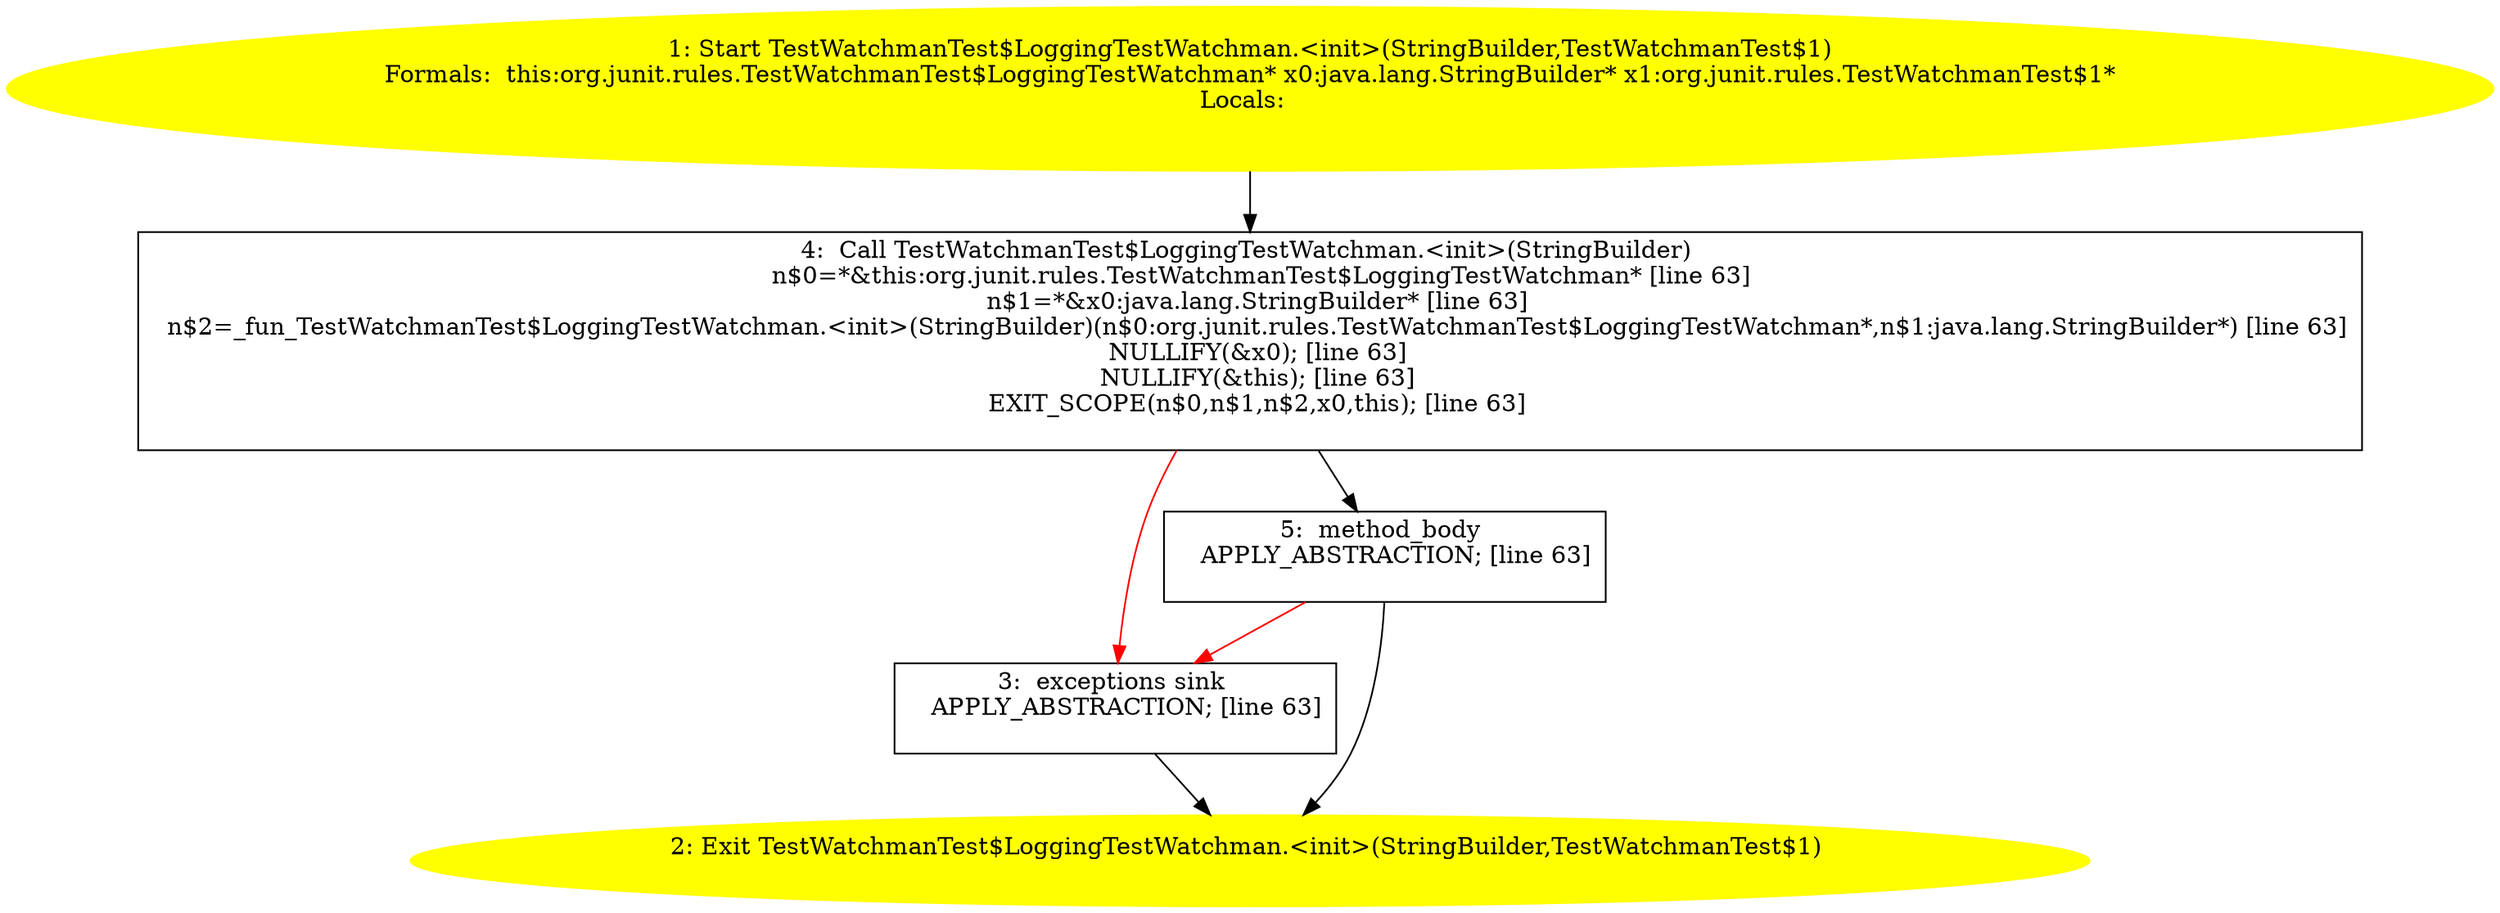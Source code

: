 /* @generated */
digraph cfg {
"org.junit.rules.TestWatchmanTest$LoggingTestWatchman.<init>(java.lang.StringBuilder,org.junit.rules..c3a632845f0bc3fa0b45bf8e141575f6_1" [label="1: Start TestWatchmanTest$LoggingTestWatchman.<init>(StringBuilder,TestWatchmanTest$1)\nFormals:  this:org.junit.rules.TestWatchmanTest$LoggingTestWatchman* x0:java.lang.StringBuilder* x1:org.junit.rules.TestWatchmanTest$1*\nLocals:  \n  " color=yellow style=filled]
	

	 "org.junit.rules.TestWatchmanTest$LoggingTestWatchman.<init>(java.lang.StringBuilder,org.junit.rules..c3a632845f0bc3fa0b45bf8e141575f6_1" -> "org.junit.rules.TestWatchmanTest$LoggingTestWatchman.<init>(java.lang.StringBuilder,org.junit.rules..c3a632845f0bc3fa0b45bf8e141575f6_4" ;
"org.junit.rules.TestWatchmanTest$LoggingTestWatchman.<init>(java.lang.StringBuilder,org.junit.rules..c3a632845f0bc3fa0b45bf8e141575f6_2" [label="2: Exit TestWatchmanTest$LoggingTestWatchman.<init>(StringBuilder,TestWatchmanTest$1) \n  " color=yellow style=filled]
	

"org.junit.rules.TestWatchmanTest$LoggingTestWatchman.<init>(java.lang.StringBuilder,org.junit.rules..c3a632845f0bc3fa0b45bf8e141575f6_3" [label="3:  exceptions sink \n   APPLY_ABSTRACTION; [line 63]\n " shape="box"]
	

	 "org.junit.rules.TestWatchmanTest$LoggingTestWatchman.<init>(java.lang.StringBuilder,org.junit.rules..c3a632845f0bc3fa0b45bf8e141575f6_3" -> "org.junit.rules.TestWatchmanTest$LoggingTestWatchman.<init>(java.lang.StringBuilder,org.junit.rules..c3a632845f0bc3fa0b45bf8e141575f6_2" ;
"org.junit.rules.TestWatchmanTest$LoggingTestWatchman.<init>(java.lang.StringBuilder,org.junit.rules..c3a632845f0bc3fa0b45bf8e141575f6_4" [label="4:  Call TestWatchmanTest$LoggingTestWatchman.<init>(StringBuilder) \n   n$0=*&this:org.junit.rules.TestWatchmanTest$LoggingTestWatchman* [line 63]\n  n$1=*&x0:java.lang.StringBuilder* [line 63]\n  n$2=_fun_TestWatchmanTest$LoggingTestWatchman.<init>(StringBuilder)(n$0:org.junit.rules.TestWatchmanTest$LoggingTestWatchman*,n$1:java.lang.StringBuilder*) [line 63]\n  NULLIFY(&x0); [line 63]\n  NULLIFY(&this); [line 63]\n  EXIT_SCOPE(n$0,n$1,n$2,x0,this); [line 63]\n " shape="box"]
	

	 "org.junit.rules.TestWatchmanTest$LoggingTestWatchman.<init>(java.lang.StringBuilder,org.junit.rules..c3a632845f0bc3fa0b45bf8e141575f6_4" -> "org.junit.rules.TestWatchmanTest$LoggingTestWatchman.<init>(java.lang.StringBuilder,org.junit.rules..c3a632845f0bc3fa0b45bf8e141575f6_5" ;
	 "org.junit.rules.TestWatchmanTest$LoggingTestWatchman.<init>(java.lang.StringBuilder,org.junit.rules..c3a632845f0bc3fa0b45bf8e141575f6_4" -> "org.junit.rules.TestWatchmanTest$LoggingTestWatchman.<init>(java.lang.StringBuilder,org.junit.rules..c3a632845f0bc3fa0b45bf8e141575f6_3" [color="red" ];
"org.junit.rules.TestWatchmanTest$LoggingTestWatchman.<init>(java.lang.StringBuilder,org.junit.rules..c3a632845f0bc3fa0b45bf8e141575f6_5" [label="5:  method_body \n   APPLY_ABSTRACTION; [line 63]\n " shape="box"]
	

	 "org.junit.rules.TestWatchmanTest$LoggingTestWatchman.<init>(java.lang.StringBuilder,org.junit.rules..c3a632845f0bc3fa0b45bf8e141575f6_5" -> "org.junit.rules.TestWatchmanTest$LoggingTestWatchman.<init>(java.lang.StringBuilder,org.junit.rules..c3a632845f0bc3fa0b45bf8e141575f6_2" ;
	 "org.junit.rules.TestWatchmanTest$LoggingTestWatchman.<init>(java.lang.StringBuilder,org.junit.rules..c3a632845f0bc3fa0b45bf8e141575f6_5" -> "org.junit.rules.TestWatchmanTest$LoggingTestWatchman.<init>(java.lang.StringBuilder,org.junit.rules..c3a632845f0bc3fa0b45bf8e141575f6_3" [color="red" ];
}
